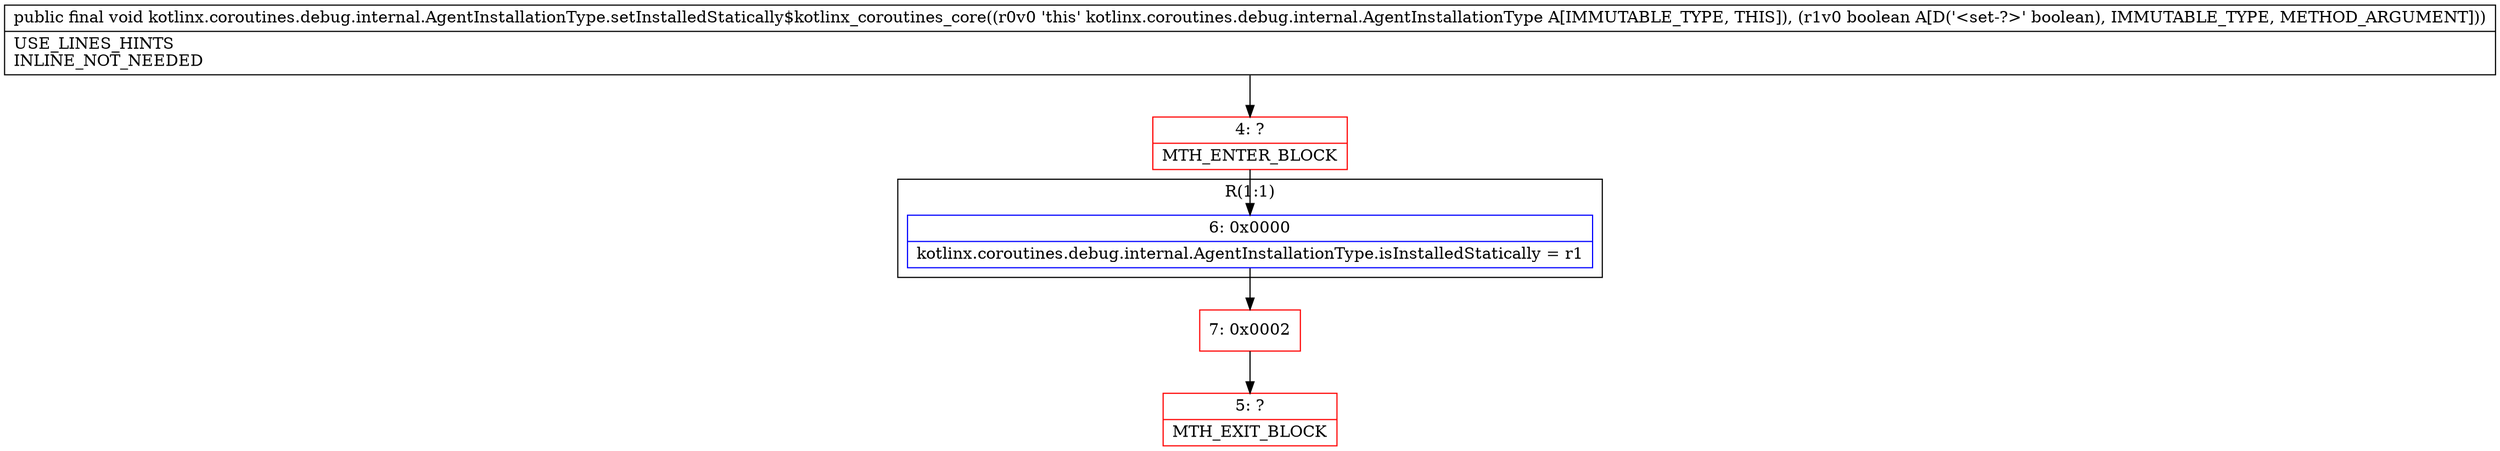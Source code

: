 digraph "CFG forkotlinx.coroutines.debug.internal.AgentInstallationType.setInstalledStatically$kotlinx_coroutines_core(Z)V" {
subgraph cluster_Region_309658640 {
label = "R(1:1)";
node [shape=record,color=blue];
Node_6 [shape=record,label="{6\:\ 0x0000|kotlinx.coroutines.debug.internal.AgentInstallationType.isInstalledStatically = r1\l}"];
}
Node_4 [shape=record,color=red,label="{4\:\ ?|MTH_ENTER_BLOCK\l}"];
Node_7 [shape=record,color=red,label="{7\:\ 0x0002}"];
Node_5 [shape=record,color=red,label="{5\:\ ?|MTH_EXIT_BLOCK\l}"];
MethodNode[shape=record,label="{public final void kotlinx.coroutines.debug.internal.AgentInstallationType.setInstalledStatically$kotlinx_coroutines_core((r0v0 'this' kotlinx.coroutines.debug.internal.AgentInstallationType A[IMMUTABLE_TYPE, THIS]), (r1v0 boolean A[D('\<set\-?\>' boolean), IMMUTABLE_TYPE, METHOD_ARGUMENT]))  | USE_LINES_HINTS\lINLINE_NOT_NEEDED\l}"];
MethodNode -> Node_4;Node_6 -> Node_7;
Node_4 -> Node_6;
Node_7 -> Node_5;
}

